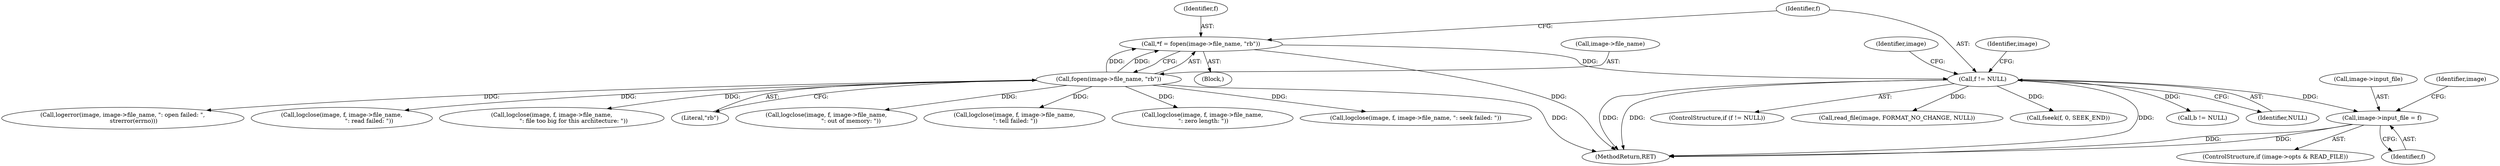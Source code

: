 digraph "0_Android_9d4853418ab2f754c2b63e091c29c5529b8b86ca_30@pointer" {
"1000139" [label="(Call,image->input_file = f)"];
"1000129" [label="(Call,f != NULL)"];
"1000121" [label="(Call,*f = fopen(image->file_name, \"rb\"))"];
"1000123" [label="(Call,fopen(image->file_name, \"rb\"))"];
"1000127" [label="(Literal,\"rb\")"];
"1000139" [label="(Call,image->input_file = f)"];
"1000122" [label="(Identifier,f)"];
"1000124" [label="(Call,image->file_name)"];
"1000136" [label="(Identifier,image)"];
"1000229" [label="(Call,logclose(image, f, image->file_name,\n                           \": out of memory: \"))"];
"1000260" [label="(Call,logclose(image, f, image->file_name,\n \": tell failed: \"))"];
"1000123" [label="(Call,fopen(image->file_name, \"rb\"))"];
"1000251" [label="(Call,logclose(image, f, image->file_name,\n \": zero length: \"))"];
"1000133" [label="(ControlStructure,if (image->opts & READ_FILE))"];
"1000131" [label="(Identifier,NULL)"];
"1000130" [label="(Identifier,f)"];
"1000128" [label="(ControlStructure,if (f != NULL))"];
"1000269" [label="(Call,logclose(image, f, image->file_name, \": seek failed: \"))"];
"1000278" [label="(Call,logerror(image, image->file_name, \": open failed: \",\n            strerror(errno)))"];
"1000279" [label="(Identifier,image)"];
"1000287" [label="(Call,read_file(image, FORMAT_NO_CHANGE, NULL))"];
"1000148" [label="(Call,fseek(f, 0, SEEK_END))"];
"1000129" [label="(Call,f != NULL)"];
"1000143" [label="(Identifier,f)"];
"1000288" [label="(Identifier,image)"];
"1000220" [label="(Call,logclose(image, f, image->file_name,\n                              \": read failed: \"))"];
"1000238" [label="(Call,logclose(image, f, image->file_name,\n                        \": file too big for this architecture: \"))"];
"1000291" [label="(MethodReturn,RET)"];
"1000121" [label="(Call,*f = fopen(image->file_name, \"rb\"))"];
"1000140" [label="(Call,image->input_file)"];
"1000186" [label="(Call,b != NULL)"];
"1000119" [label="(Block,)"];
"1000139" -> "1000133"  [label="AST: "];
"1000139" -> "1000143"  [label="CFG: "];
"1000140" -> "1000139"  [label="AST: "];
"1000143" -> "1000139"  [label="AST: "];
"1000288" -> "1000139"  [label="CFG: "];
"1000139" -> "1000291"  [label="DDG: "];
"1000139" -> "1000291"  [label="DDG: "];
"1000129" -> "1000139"  [label="DDG: "];
"1000129" -> "1000128"  [label="AST: "];
"1000129" -> "1000131"  [label="CFG: "];
"1000130" -> "1000129"  [label="AST: "];
"1000131" -> "1000129"  [label="AST: "];
"1000136" -> "1000129"  [label="CFG: "];
"1000279" -> "1000129"  [label="CFG: "];
"1000129" -> "1000291"  [label="DDG: "];
"1000129" -> "1000291"  [label="DDG: "];
"1000129" -> "1000291"  [label="DDG: "];
"1000121" -> "1000129"  [label="DDG: "];
"1000129" -> "1000148"  [label="DDG: "];
"1000129" -> "1000186"  [label="DDG: "];
"1000129" -> "1000287"  [label="DDG: "];
"1000121" -> "1000119"  [label="AST: "];
"1000121" -> "1000123"  [label="CFG: "];
"1000122" -> "1000121"  [label="AST: "];
"1000123" -> "1000121"  [label="AST: "];
"1000130" -> "1000121"  [label="CFG: "];
"1000121" -> "1000291"  [label="DDG: "];
"1000123" -> "1000121"  [label="DDG: "];
"1000123" -> "1000121"  [label="DDG: "];
"1000123" -> "1000127"  [label="CFG: "];
"1000124" -> "1000123"  [label="AST: "];
"1000127" -> "1000123"  [label="AST: "];
"1000123" -> "1000291"  [label="DDG: "];
"1000123" -> "1000220"  [label="DDG: "];
"1000123" -> "1000229"  [label="DDG: "];
"1000123" -> "1000238"  [label="DDG: "];
"1000123" -> "1000251"  [label="DDG: "];
"1000123" -> "1000260"  [label="DDG: "];
"1000123" -> "1000269"  [label="DDG: "];
"1000123" -> "1000278"  [label="DDG: "];
}
